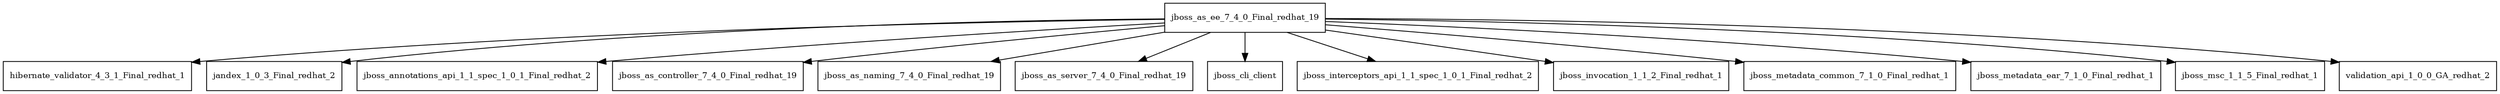digraph jboss_as_ee_7_4_0_Final_redhat_19_dependencies {
  node [shape = box, fontsize=10.0];
  jboss_as_ee_7_4_0_Final_redhat_19 -> hibernate_validator_4_3_1_Final_redhat_1;
  jboss_as_ee_7_4_0_Final_redhat_19 -> jandex_1_0_3_Final_redhat_2;
  jboss_as_ee_7_4_0_Final_redhat_19 -> jboss_annotations_api_1_1_spec_1_0_1_Final_redhat_2;
  jboss_as_ee_7_4_0_Final_redhat_19 -> jboss_as_controller_7_4_0_Final_redhat_19;
  jboss_as_ee_7_4_0_Final_redhat_19 -> jboss_as_naming_7_4_0_Final_redhat_19;
  jboss_as_ee_7_4_0_Final_redhat_19 -> jboss_as_server_7_4_0_Final_redhat_19;
  jboss_as_ee_7_4_0_Final_redhat_19 -> jboss_cli_client;
  jboss_as_ee_7_4_0_Final_redhat_19 -> jboss_interceptors_api_1_1_spec_1_0_1_Final_redhat_2;
  jboss_as_ee_7_4_0_Final_redhat_19 -> jboss_invocation_1_1_2_Final_redhat_1;
  jboss_as_ee_7_4_0_Final_redhat_19 -> jboss_metadata_common_7_1_0_Final_redhat_1;
  jboss_as_ee_7_4_0_Final_redhat_19 -> jboss_metadata_ear_7_1_0_Final_redhat_1;
  jboss_as_ee_7_4_0_Final_redhat_19 -> jboss_msc_1_1_5_Final_redhat_1;
  jboss_as_ee_7_4_0_Final_redhat_19 -> validation_api_1_0_0_GA_redhat_2;
}
